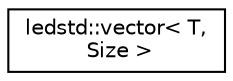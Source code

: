 digraph "Graphical Class Hierarchy"
{
 // LATEX_PDF_SIZE
  edge [fontname="Helvetica",fontsize="10",labelfontname="Helvetica",labelfontsize="10"];
  node [fontname="Helvetica",fontsize="10",shape=record];
  rankdir="LR";
  Node0 [label="ledstd::vector\< T,\l Size \>",height=0.2,width=0.4,color="black", fillcolor="white", style="filled",URL="$classledstd_1_1vector.html",tooltip="bad implementation of a vector. Do not really recommend using this unless needed in the code...."];
}

